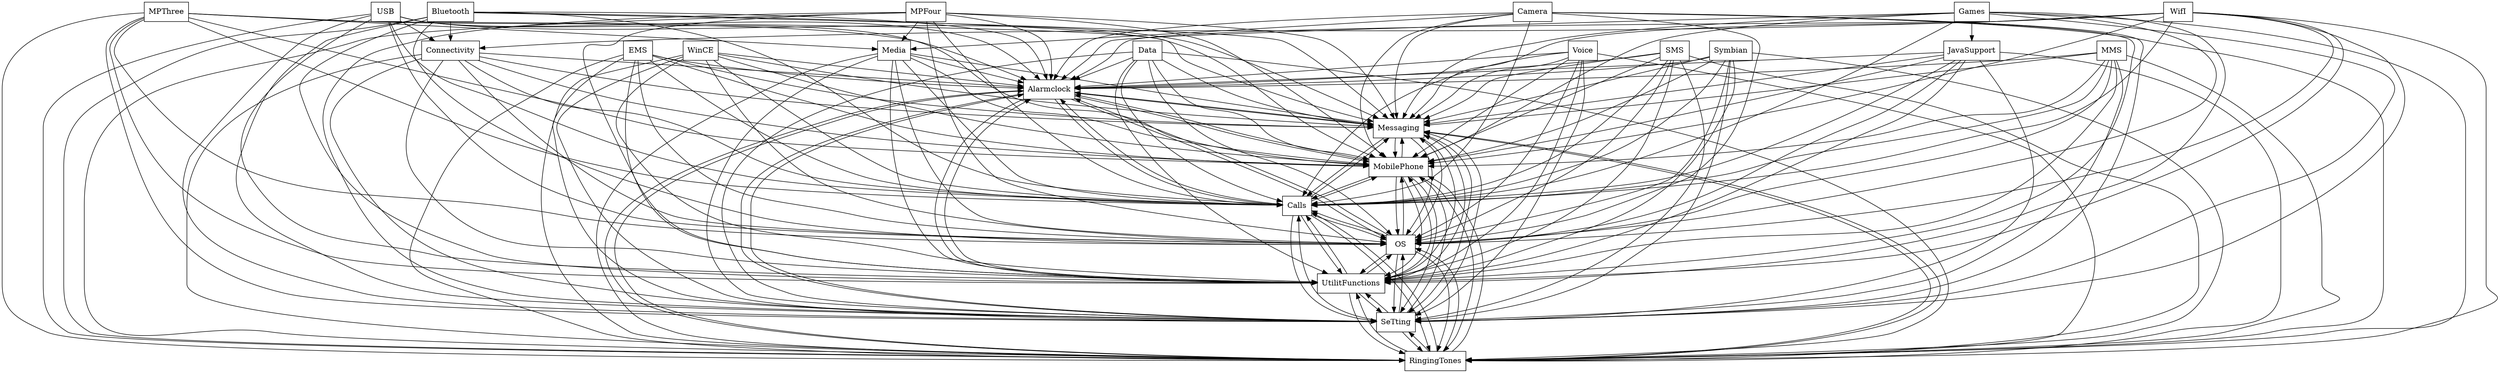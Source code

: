 digraph{
graph [rankdir=TB];
node [shape=box];
edge [arrowhead=normal];
0[label="Alarmclock",]
1[label="Messaging",]
2[label="JavaSupport",]
3[label="Media",]
4[label="RingingTones",]
5[label="Camera",]
6[label="Bluetooth",]
7[label="Voice",]
8[label="MPFour",]
9[label="MPThree",]
10[label="SeTting",]
11[label="UtilitFunctions",]
12[label="OS",]
13[label="EMS",]
14[label="Calls",]
15[label="Connectivity",]
16[label="WinCE",]
17[label="Data",]
18[label="Symbian",]
19[label="USB",]
20[label="Games",]
21[label="MobilePhone",]
22[label="SMS",]
23[label="MMS",]
24[label="WifI",]
0->1[label="",]
0->4[label="",]
0->10[label="",]
0->11[label="",]
0->12[label="",]
0->14[label="",]
0->21[label="",]
1->0[label="",]
1->4[label="",]
1->10[label="",]
1->11[label="",]
1->12[label="",]
1->14[label="",]
1->21[label="",]
2->0[label="",]
2->1[label="",]
2->4[label="",]
2->10[label="",]
2->11[label="",]
2->12[label="",]
2->14[label="",]
2->21[label="",]
3->0[label="",]
3->1[label="",]
3->4[label="",]
3->10[label="",]
3->11[label="",]
3->12[label="",]
3->14[label="",]
3->21[label="",]
4->0[label="",]
4->1[label="",]
4->10[label="",]
4->11[label="",]
4->12[label="",]
4->14[label="",]
4->21[label="",]
5->0[label="",]
5->1[label="",]
5->3[label="",]
5->4[label="",]
5->10[label="",]
5->11[label="",]
5->12[label="",]
5->14[label="",]
5->21[label="",]
6->0[label="",]
6->1[label="",]
6->4[label="",]
6->10[label="",]
6->11[label="",]
6->12[label="",]
6->14[label="",]
6->15[label="",]
6->21[label="",]
7->0[label="",]
7->1[label="",]
7->4[label="",]
7->10[label="",]
7->11[label="",]
7->12[label="",]
7->14[label="",]
7->21[label="",]
8->0[label="",]
8->1[label="",]
8->3[label="",]
8->4[label="",]
8->10[label="",]
8->11[label="",]
8->12[label="",]
8->14[label="",]
8->21[label="",]
9->0[label="",]
9->1[label="",]
9->3[label="",]
9->4[label="",]
9->10[label="",]
9->11[label="",]
9->12[label="",]
9->14[label="",]
9->21[label="",]
10->0[label="",]
10->1[label="",]
10->4[label="",]
10->11[label="",]
10->12[label="",]
10->14[label="",]
10->21[label="",]
11->0[label="",]
11->1[label="",]
11->4[label="",]
11->10[label="",]
11->12[label="",]
11->14[label="",]
11->21[label="",]
12->0[label="",]
12->1[label="",]
12->4[label="",]
12->10[label="",]
12->11[label="",]
12->14[label="",]
12->21[label="",]
13->0[label="",]
13->1[label="",]
13->4[label="",]
13->10[label="",]
13->11[label="",]
13->12[label="",]
13->14[label="",]
13->21[label="",]
14->0[label="",]
14->1[label="",]
14->4[label="",]
14->10[label="",]
14->11[label="",]
14->12[label="",]
14->21[label="",]
15->0[label="",]
15->1[label="",]
15->4[label="",]
15->10[label="",]
15->11[label="",]
15->12[label="",]
15->14[label="",]
15->21[label="",]
16->0[label="",]
16->1[label="",]
16->4[label="",]
16->10[label="",]
16->11[label="",]
16->12[label="",]
16->14[label="",]
16->21[label="",]
17->0[label="",]
17->1[label="",]
17->4[label="",]
17->10[label="",]
17->11[label="",]
17->12[label="",]
17->14[label="",]
17->21[label="",]
18->0[label="",]
18->1[label="",]
18->4[label="",]
18->10[label="",]
18->11[label="",]
18->12[label="",]
18->14[label="",]
18->21[label="",]
19->0[label="",]
19->1[label="",]
19->4[label="",]
19->10[label="",]
19->11[label="",]
19->12[label="",]
19->14[label="",]
19->15[label="",]
19->21[label="",]
20->0[label="",]
20->1[label="",]
20->2[label="",]
20->4[label="",]
20->10[label="",]
20->11[label="",]
20->12[label="",]
20->14[label="",]
20->21[label="",]
21->0[label="",]
21->1[label="",]
21->4[label="",]
21->10[label="",]
21->11[label="",]
21->12[label="",]
21->14[label="",]
22->0[label="",]
22->1[label="",]
22->4[label="",]
22->10[label="",]
22->11[label="",]
22->12[label="",]
22->14[label="",]
22->21[label="",]
23->0[label="",]
23->1[label="",]
23->4[label="",]
23->10[label="",]
23->11[label="",]
23->12[label="",]
23->14[label="",]
23->21[label="",]
24->0[label="",]
24->1[label="",]
24->4[label="",]
24->10[label="",]
24->11[label="",]
24->12[label="",]
24->14[label="",]
24->15[label="",]
24->21[label="",]
}
